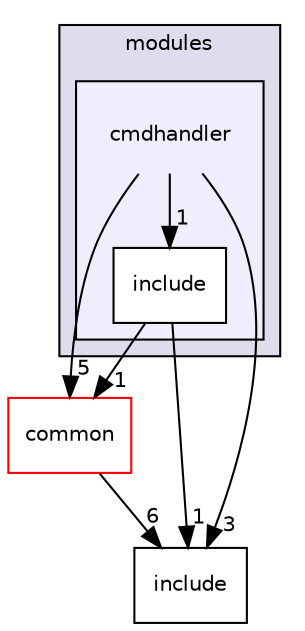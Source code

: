 digraph "cmdhandler" {
  compound=true
  node [ fontsize="10", fontname="Helvetica"];
  edge [ labelfontsize="10", labelfontname="Helvetica"];
  subgraph clusterdir_7e2560d9caf2b698f36b0974bab08bcc {
    graph [ bgcolor="#ddddee", pencolor="black", label="modules" fontname="Helvetica", fontsize="10", URL="dir_7e2560d9caf2b698f36b0974bab08bcc.html"]
  subgraph clusterdir_0ea3f36b359f442501038697e110097f {
    graph [ bgcolor="#eeeeff", pencolor="black", label="" URL="dir_0ea3f36b359f442501038697e110097f.html"];
    dir_0ea3f36b359f442501038697e110097f [shape=plaintext label="cmdhandler"];
    dir_a6bf03dbe38cc32c89fee542da3e69e0 [shape=box label="include" color="black" fillcolor="white" style="filled" URL="dir_a6bf03dbe38cc32c89fee542da3e69e0.html"];
  }
  }
  dir_a4dd272aad19606621d5cdd3bcc68a0e [shape=box label="common" fillcolor="white" style="filled" color="red" URL="dir_a4dd272aad19606621d5cdd3bcc68a0e.html"];
  dir_d44c64559bbebec7f509842c48db8b23 [shape=box label="include" URL="dir_d44c64559bbebec7f509842c48db8b23.html"];
  dir_a4dd272aad19606621d5cdd3bcc68a0e->dir_d44c64559bbebec7f509842c48db8b23 [headlabel="6", labeldistance=1.5 headhref="dir_000008_000017.html"];
  dir_a6bf03dbe38cc32c89fee542da3e69e0->dir_a4dd272aad19606621d5cdd3bcc68a0e [headlabel="1", labeldistance=1.5 headhref="dir_000005_000008.html"];
  dir_a6bf03dbe38cc32c89fee542da3e69e0->dir_d44c64559bbebec7f509842c48db8b23 [headlabel="1", labeldistance=1.5 headhref="dir_000005_000017.html"];
  dir_0ea3f36b359f442501038697e110097f->dir_a4dd272aad19606621d5cdd3bcc68a0e [headlabel="5", labeldistance=1.5 headhref="dir_000004_000008.html"];
  dir_0ea3f36b359f442501038697e110097f->dir_a6bf03dbe38cc32c89fee542da3e69e0 [headlabel="1", labeldistance=1.5 headhref="dir_000004_000005.html"];
  dir_0ea3f36b359f442501038697e110097f->dir_d44c64559bbebec7f509842c48db8b23 [headlabel="3", labeldistance=1.5 headhref="dir_000004_000017.html"];
}
